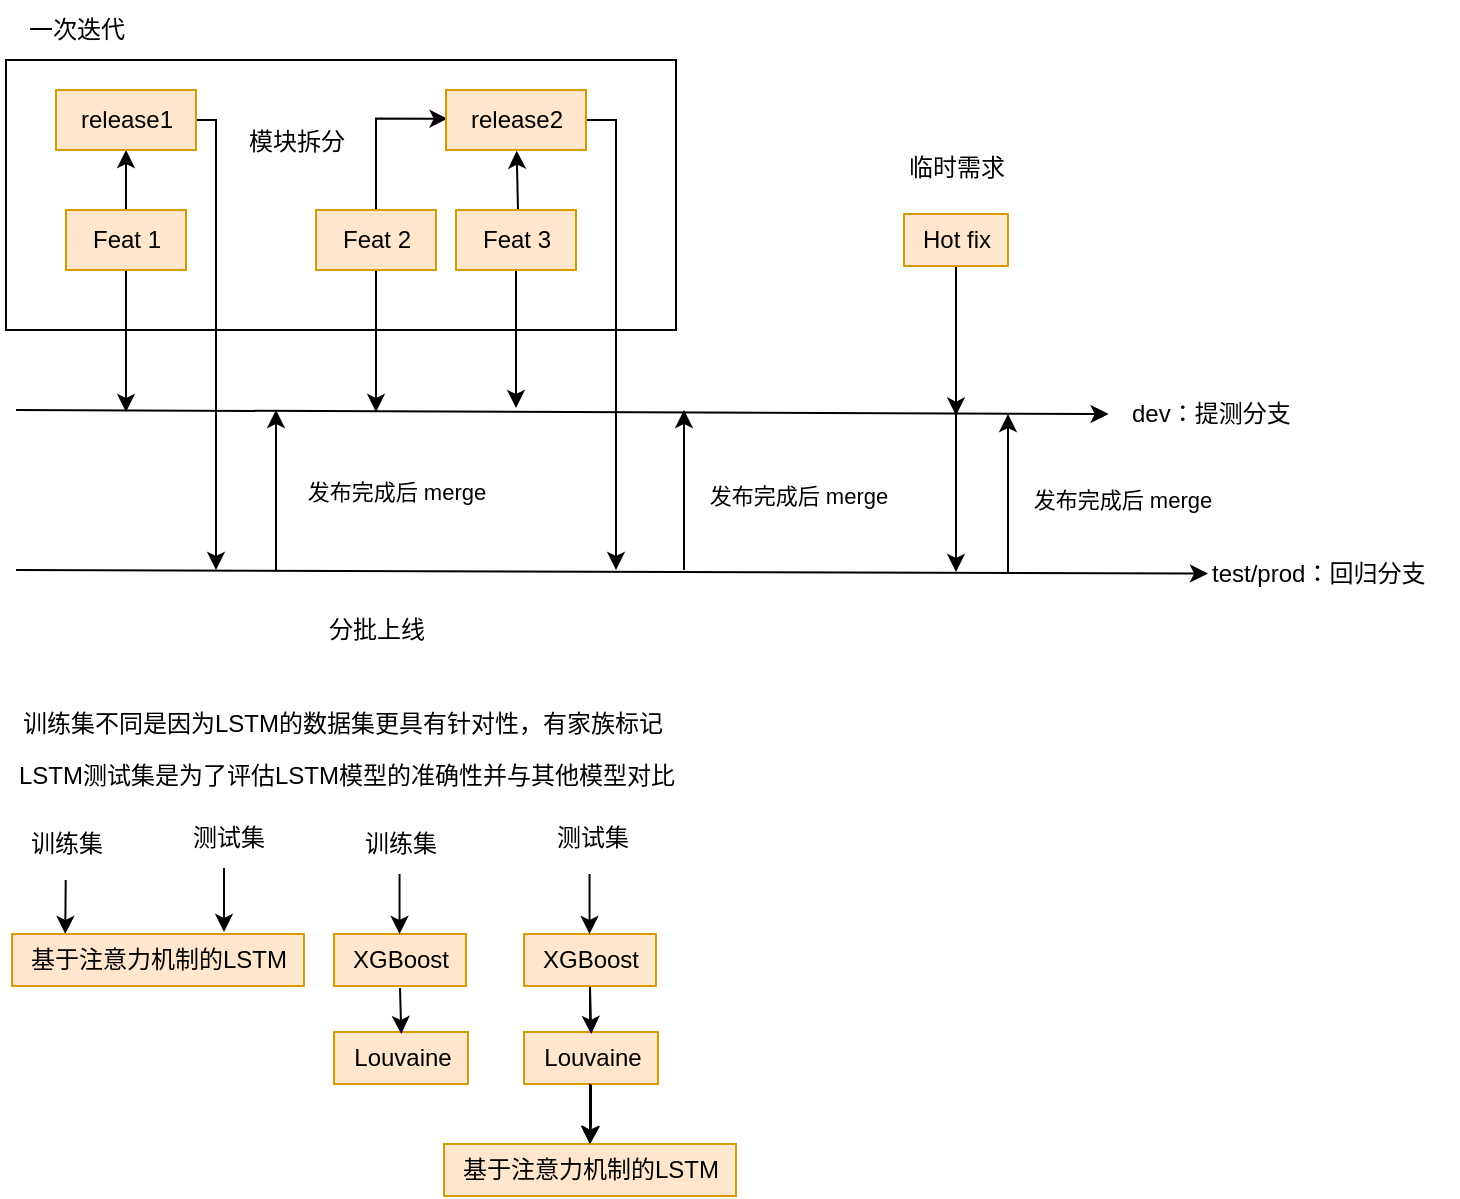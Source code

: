 <mxfile version="21.1.0" type="github">
  <diagram name="第 1 页" id="VUnH4nL3GlNkw8GlFlIy">
    <mxGraphModel dx="504" dy="239" grid="0" gridSize="10" guides="1" tooltips="1" connect="1" arrows="1" fold="1" page="1" pageScale="1" pageWidth="827" pageHeight="1169" math="0" shadow="0">
      <root>
        <mxCell id="0" />
        <mxCell id="1" parent="0" />
        <mxCell id="vUgW0jnhGMjPNoLwv_MM-33" value="" style="rounded=0;whiteSpace=wrap;html=1;" parent="1" vertex="1">
          <mxGeometry x="75" y="105" width="335" height="135" as="geometry" />
        </mxCell>
        <mxCell id="vUgW0jnhGMjPNoLwv_MM-1" value="" style="endArrow=classic;html=1;rounded=0;entryX=-0.1;entryY=0.5;entryDx=0;entryDy=0;entryPerimeter=0;" parent="1" target="vUgW0jnhGMjPNoLwv_MM-9" edge="1">
          <mxGeometry width="50" height="50" relative="1" as="geometry">
            <mxPoint x="80" y="280" as="sourcePoint" />
            <mxPoint x="640" y="280" as="targetPoint" />
          </mxGeometry>
        </mxCell>
        <mxCell id="vUgW0jnhGMjPNoLwv_MM-2" value="" style="endArrow=classic;html=1;rounded=0;" parent="1" target="vUgW0jnhGMjPNoLwv_MM-10" edge="1">
          <mxGeometry width="50" height="50" relative="1" as="geometry">
            <mxPoint x="80" y="360" as="sourcePoint" />
            <mxPoint x="640" y="360" as="targetPoint" />
          </mxGeometry>
        </mxCell>
        <mxCell id="vUgW0jnhGMjPNoLwv_MM-26" style="edgeStyle=orthogonalEdgeStyle;rounded=0;orthogonalLoop=1;jettySize=auto;html=1;" parent="1" source="vUgW0jnhGMjPNoLwv_MM-3" edge="1">
          <mxGeometry relative="1" as="geometry">
            <mxPoint x="135" y="281" as="targetPoint" />
          </mxGeometry>
        </mxCell>
        <mxCell id="vUgW0jnhGMjPNoLwv_MM-30" style="edgeStyle=orthogonalEdgeStyle;rounded=0;orthogonalLoop=1;jettySize=auto;html=1;" parent="1" source="vUgW0jnhGMjPNoLwv_MM-3" target="vUgW0jnhGMjPNoLwv_MM-27" edge="1">
          <mxGeometry relative="1" as="geometry" />
        </mxCell>
        <mxCell id="vUgW0jnhGMjPNoLwv_MM-3" value="Feat 1" style="text;html=1;align=center;verticalAlign=middle;resizable=0;points=[];autosize=1;strokeColor=#d79b00;fillColor=#ffe6cc;" parent="1" vertex="1">
          <mxGeometry x="105" y="180" width="60" height="30" as="geometry" />
        </mxCell>
        <mxCell id="vUgW0jnhGMjPNoLwv_MM-21" style="edgeStyle=orthogonalEdgeStyle;rounded=0;orthogonalLoop=1;jettySize=auto;html=1;entryX=0.011;entryY=0.478;entryDx=0;entryDy=0;entryPerimeter=0;" parent="1" source="vUgW0jnhGMjPNoLwv_MM-4" target="vUgW0jnhGMjPNoLwv_MM-20" edge="1">
          <mxGeometry relative="1" as="geometry">
            <Array as="points">
              <mxPoint x="260" y="134" />
            </Array>
          </mxGeometry>
        </mxCell>
        <mxCell id="vUgW0jnhGMjPNoLwv_MM-25" style="edgeStyle=orthogonalEdgeStyle;rounded=0;orthogonalLoop=1;jettySize=auto;html=1;" parent="1" source="vUgW0jnhGMjPNoLwv_MM-4" edge="1">
          <mxGeometry relative="1" as="geometry">
            <mxPoint x="260" y="281" as="targetPoint" />
          </mxGeometry>
        </mxCell>
        <mxCell id="vUgW0jnhGMjPNoLwv_MM-4" value="Feat 2" style="text;html=1;align=center;verticalAlign=middle;resizable=0;points=[];autosize=1;strokeColor=#d79b00;fillColor=#ffe6cc;" parent="1" vertex="1">
          <mxGeometry x="230" y="180" width="60" height="30" as="geometry" />
        </mxCell>
        <mxCell id="vUgW0jnhGMjPNoLwv_MM-22" style="edgeStyle=orthogonalEdgeStyle;rounded=0;orthogonalLoop=1;jettySize=auto;html=1;entryX=0.489;entryY=1.011;entryDx=0;entryDy=0;entryPerimeter=0;" parent="1" edge="1">
          <mxGeometry relative="1" as="geometry">
            <mxPoint x="331" y="180" as="sourcePoint" />
            <mxPoint x="330.34" y="150.33" as="targetPoint" />
          </mxGeometry>
        </mxCell>
        <mxCell id="vUgW0jnhGMjPNoLwv_MM-24" style="edgeStyle=orthogonalEdgeStyle;rounded=0;orthogonalLoop=1;jettySize=auto;html=1;" parent="1" source="vUgW0jnhGMjPNoLwv_MM-5" edge="1">
          <mxGeometry relative="1" as="geometry">
            <mxPoint x="330" y="279" as="targetPoint" />
          </mxGeometry>
        </mxCell>
        <mxCell id="vUgW0jnhGMjPNoLwv_MM-5" value="Feat 3" style="text;html=1;align=center;verticalAlign=middle;resizable=0;points=[];autosize=1;strokeColor=#d79b00;fillColor=#ffe6cc;" parent="1" vertex="1">
          <mxGeometry x="300" y="180" width="60" height="30" as="geometry" />
        </mxCell>
        <mxCell id="vUgW0jnhGMjPNoLwv_MM-9" value="dev：提测分支" style="text;html=1;align=left;verticalAlign=middle;resizable=0;points=[];autosize=1;strokeColor=none;fillColor=none;" parent="1" vertex="1">
          <mxGeometry x="636" y="269" width="97" height="26" as="geometry" />
        </mxCell>
        <mxCell id="vUgW0jnhGMjPNoLwv_MM-10" value="test/prod：回归分支" style="text;html=1;align=left;verticalAlign=middle;resizable=0;points=[];autosize=1;strokeColor=none;fillColor=none;" parent="1" vertex="1">
          <mxGeometry x="676" y="349" width="125" height="26" as="geometry" />
        </mxCell>
        <mxCell id="vUgW0jnhGMjPNoLwv_MM-16" value="" style="endArrow=classic;html=1;rounded=0;" parent="1" edge="1">
          <mxGeometry width="50" height="50" relative="1" as="geometry">
            <mxPoint x="414" y="360" as="sourcePoint" />
            <mxPoint x="414" y="280" as="targetPoint" />
          </mxGeometry>
        </mxCell>
        <mxCell id="vUgW0jnhGMjPNoLwv_MM-19" value="发布完成后 merge" style="edgeLabel;html=1;align=center;verticalAlign=middle;resizable=0;points=[];" parent="vUgW0jnhGMjPNoLwv_MM-16" vertex="1" connectable="0">
          <mxGeometry x="0.142" y="2" relative="1" as="geometry">
            <mxPoint x="59" y="8" as="offset" />
          </mxGeometry>
        </mxCell>
        <mxCell id="vUgW0jnhGMjPNoLwv_MM-17" value="分批上线" style="text;html=1;align=center;verticalAlign=middle;resizable=0;points=[];autosize=1;strokeColor=none;fillColor=none;" parent="1" vertex="1">
          <mxGeometry x="225" y="375" width="70" height="30" as="geometry" />
        </mxCell>
        <mxCell id="vUgW0jnhGMjPNoLwv_MM-18" value="模块拆分" style="text;html=1;align=center;verticalAlign=middle;resizable=0;points=[];autosize=1;strokeColor=none;fillColor=none;" parent="1" vertex="1">
          <mxGeometry x="185" y="131" width="70" height="30" as="geometry" />
        </mxCell>
        <mxCell id="vUgW0jnhGMjPNoLwv_MM-23" style="edgeStyle=orthogonalEdgeStyle;rounded=0;orthogonalLoop=1;jettySize=auto;html=1;" parent="1" source="vUgW0jnhGMjPNoLwv_MM-20" edge="1">
          <mxGeometry relative="1" as="geometry">
            <mxPoint x="380" y="360" as="targetPoint" />
            <Array as="points">
              <mxPoint x="380" y="135" />
            </Array>
          </mxGeometry>
        </mxCell>
        <mxCell id="vUgW0jnhGMjPNoLwv_MM-20" value="release2" style="text;html=1;align=center;verticalAlign=middle;resizable=0;points=[];autosize=1;strokeColor=#d79b00;fillColor=#ffe6cc;" parent="1" vertex="1">
          <mxGeometry x="295" y="120" width="70" height="30" as="geometry" />
        </mxCell>
        <mxCell id="vUgW0jnhGMjPNoLwv_MM-29" style="edgeStyle=orthogonalEdgeStyle;rounded=0;orthogonalLoop=1;jettySize=auto;html=1;" parent="1" source="vUgW0jnhGMjPNoLwv_MM-27" edge="1">
          <mxGeometry relative="1" as="geometry">
            <mxPoint x="180" y="360" as="targetPoint" />
            <Array as="points">
              <mxPoint x="180" y="135" />
              <mxPoint x="180" y="360" />
            </Array>
          </mxGeometry>
        </mxCell>
        <mxCell id="vUgW0jnhGMjPNoLwv_MM-27" value="release1" style="text;html=1;align=center;verticalAlign=middle;resizable=0;points=[];autosize=1;strokeColor=#d79b00;fillColor=#ffe6cc;" parent="1" vertex="1">
          <mxGeometry x="100" y="120" width="70" height="30" as="geometry" />
        </mxCell>
        <mxCell id="vUgW0jnhGMjPNoLwv_MM-31" value="" style="endArrow=classic;html=1;rounded=0;" parent="1" edge="1">
          <mxGeometry width="50" height="50" relative="1" as="geometry">
            <mxPoint x="210" y="360" as="sourcePoint" />
            <mxPoint x="210" y="280" as="targetPoint" />
          </mxGeometry>
        </mxCell>
        <mxCell id="vUgW0jnhGMjPNoLwv_MM-32" value="发布完成后 merge" style="edgeLabel;html=1;align=center;verticalAlign=middle;resizable=0;points=[];" parent="vUgW0jnhGMjPNoLwv_MM-31" vertex="1" connectable="0">
          <mxGeometry x="0.142" y="2" relative="1" as="geometry">
            <mxPoint x="62" y="6" as="offset" />
          </mxGeometry>
        </mxCell>
        <mxCell id="vUgW0jnhGMjPNoLwv_MM-34" value="一次迭代" style="text;html=1;align=center;verticalAlign=middle;resizable=0;points=[];autosize=1;strokeColor=none;fillColor=none;" parent="1" vertex="1">
          <mxGeometry x="75" y="75" width="70" height="30" as="geometry" />
        </mxCell>
        <mxCell id="vUgW0jnhGMjPNoLwv_MM-38" style="edgeStyle=orthogonalEdgeStyle;rounded=0;orthogonalLoop=1;jettySize=auto;html=1;" parent="1" source="vUgW0jnhGMjPNoLwv_MM-37" edge="1">
          <mxGeometry relative="1" as="geometry">
            <mxPoint x="550" y="361" as="targetPoint" />
            <Array as="points">
              <mxPoint x="550" y="361" />
            </Array>
          </mxGeometry>
        </mxCell>
        <mxCell id="vUgW0jnhGMjPNoLwv_MM-45" style="edgeStyle=orthogonalEdgeStyle;rounded=0;orthogonalLoop=1;jettySize=auto;html=1;" parent="1" source="vUgW0jnhGMjPNoLwv_MM-37" edge="1">
          <mxGeometry relative="1" as="geometry">
            <mxPoint x="550.0" y="282.786" as="targetPoint" />
          </mxGeometry>
        </mxCell>
        <mxCell id="vUgW0jnhGMjPNoLwv_MM-37" value="Hot fix" style="text;html=1;align=center;verticalAlign=middle;resizable=0;points=[];autosize=1;strokeColor=#d79b00;fillColor=#ffe6cc;" parent="1" vertex="1">
          <mxGeometry x="524" y="182" width="52" height="26" as="geometry" />
        </mxCell>
        <mxCell id="vUgW0jnhGMjPNoLwv_MM-41" value="" style="endArrow=classic;html=1;rounded=0;" parent="1" edge="1">
          <mxGeometry width="50" height="50" relative="1" as="geometry">
            <mxPoint x="576" y="362" as="sourcePoint" />
            <mxPoint x="576" y="282" as="targetPoint" />
          </mxGeometry>
        </mxCell>
        <mxCell id="vUgW0jnhGMjPNoLwv_MM-42" value="发布完成后 merge" style="edgeLabel;html=1;align=center;verticalAlign=middle;resizable=0;points=[];" parent="vUgW0jnhGMjPNoLwv_MM-41" vertex="1" connectable="0">
          <mxGeometry x="0.142" y="2" relative="1" as="geometry">
            <mxPoint x="59" y="8" as="offset" />
          </mxGeometry>
        </mxCell>
        <mxCell id="vUgW0jnhGMjPNoLwv_MM-43" value="临时需求" style="text;html=1;align=center;verticalAlign=middle;resizable=0;points=[];autosize=1;strokeColor=none;fillColor=none;" parent="1" vertex="1">
          <mxGeometry x="517" y="146" width="66" height="26" as="geometry" />
        </mxCell>
        <mxCell id="Oi7I57l-YlHCTCRPrvz8-3" value="XGBoost" style="text;html=1;align=center;verticalAlign=middle;resizable=0;points=[];autosize=1;strokeColor=#d79b00;fillColor=#ffe6cc;" vertex="1" parent="1">
          <mxGeometry x="239" y="542" width="66" height="26" as="geometry" />
        </mxCell>
        <mxCell id="Oi7I57l-YlHCTCRPrvz8-5" value="Louvaine" style="text;html=1;align=center;verticalAlign=middle;resizable=0;points=[];autosize=1;strokeColor=#d79b00;fillColor=#ffe6cc;" vertex="1" parent="1">
          <mxGeometry x="239" y="591" width="67" height="26" as="geometry" />
        </mxCell>
        <mxCell id="Oi7I57l-YlHCTCRPrvz8-7" value="" style="endArrow=classic;html=1;rounded=0;entryX=0.502;entryY=0.038;entryDx=0;entryDy=0;entryPerimeter=0;" edge="1" parent="1" target="Oi7I57l-YlHCTCRPrvz8-5">
          <mxGeometry width="50" height="50" relative="1" as="geometry">
            <mxPoint x="272" y="569" as="sourcePoint" />
            <mxPoint x="486" y="645" as="targetPoint" />
          </mxGeometry>
        </mxCell>
        <mxCell id="Oi7I57l-YlHCTCRPrvz8-11" value="" style="endArrow=classic;html=1;rounded=0;" edge="1" parent="1">
          <mxGeometry width="50" height="50" relative="1" as="geometry">
            <mxPoint x="271.77" y="512" as="sourcePoint" />
            <mxPoint x="271.77" y="542" as="targetPoint" />
          </mxGeometry>
        </mxCell>
        <mxCell id="Oi7I57l-YlHCTCRPrvz8-12" value="训练集" style="text;html=1;align=center;verticalAlign=middle;resizable=0;points=[];autosize=1;strokeColor=none;fillColor=none;" vertex="1" parent="1">
          <mxGeometry x="245" y="484" width="54" height="26" as="geometry" />
        </mxCell>
        <mxCell id="Oi7I57l-YlHCTCRPrvz8-13" value="" style="edgeStyle=orthogonalEdgeStyle;rounded=0;orthogonalLoop=1;jettySize=auto;html=1;" edge="1" parent="1" source="Oi7I57l-YlHCTCRPrvz8-14" target="Oi7I57l-YlHCTCRPrvz8-17">
          <mxGeometry relative="1" as="geometry" />
        </mxCell>
        <mxCell id="Oi7I57l-YlHCTCRPrvz8-14" value="XGBoost" style="text;html=1;align=center;verticalAlign=middle;resizable=0;points=[];autosize=1;strokeColor=#d79b00;fillColor=#ffe6cc;" vertex="1" parent="1">
          <mxGeometry x="334" y="542" width="66" height="26" as="geometry" />
        </mxCell>
        <mxCell id="Oi7I57l-YlHCTCRPrvz8-15" value="" style="edgeStyle=orthogonalEdgeStyle;rounded=0;orthogonalLoop=1;jettySize=auto;html=1;" edge="1" parent="1" source="Oi7I57l-YlHCTCRPrvz8-16" target="Oi7I57l-YlHCTCRPrvz8-17">
          <mxGeometry relative="1" as="geometry" />
        </mxCell>
        <mxCell id="Oi7I57l-YlHCTCRPrvz8-16" value="Louvaine" style="text;html=1;align=center;verticalAlign=middle;resizable=0;points=[];autosize=1;strokeColor=#d79b00;fillColor=#ffe6cc;" vertex="1" parent="1">
          <mxGeometry x="334" y="591" width="67" height="26" as="geometry" />
        </mxCell>
        <mxCell id="Oi7I57l-YlHCTCRPrvz8-17" value="基于注意力机制的LSTM" style="text;html=1;align=center;verticalAlign=middle;resizable=0;points=[];autosize=1;strokeColor=#d79b00;fillColor=#ffe6cc;" vertex="1" parent="1">
          <mxGeometry x="294" y="647" width="146" height="26" as="geometry" />
        </mxCell>
        <mxCell id="Oi7I57l-YlHCTCRPrvz8-18" value="" style="endArrow=classic;html=1;rounded=0;entryX=0.502;entryY=0.038;entryDx=0;entryDy=0;entryPerimeter=0;" edge="1" parent="1" target="Oi7I57l-YlHCTCRPrvz8-16">
          <mxGeometry width="50" height="50" relative="1" as="geometry">
            <mxPoint x="367" y="569" as="sourcePoint" />
            <mxPoint x="581" y="645" as="targetPoint" />
          </mxGeometry>
        </mxCell>
        <mxCell id="Oi7I57l-YlHCTCRPrvz8-19" value="" style="endArrow=classic;html=1;rounded=0;" edge="1" parent="1" target="Oi7I57l-YlHCTCRPrvz8-17">
          <mxGeometry width="50" height="50" relative="1" as="geometry">
            <mxPoint x="367" y="617" as="sourcePoint" />
            <mxPoint x="366.74" y="641" as="targetPoint" />
          </mxGeometry>
        </mxCell>
        <mxCell id="Oi7I57l-YlHCTCRPrvz8-20" value="测试集" style="text;html=1;align=center;verticalAlign=middle;resizable=0;points=[];autosize=1;strokeColor=none;fillColor=none;" vertex="1" parent="1">
          <mxGeometry x="341" y="481" width="54" height="26" as="geometry" />
        </mxCell>
        <mxCell id="Oi7I57l-YlHCTCRPrvz8-21" value="" style="endArrow=classic;html=1;rounded=0;" edge="1" parent="1">
          <mxGeometry width="50" height="50" relative="1" as="geometry">
            <mxPoint x="366.77" y="512" as="sourcePoint" />
            <mxPoint x="366.77" y="542" as="targetPoint" />
          </mxGeometry>
        </mxCell>
        <mxCell id="Oi7I57l-YlHCTCRPrvz8-25" value="" style="endArrow=classic;html=1;rounded=0;" edge="1" parent="1">
          <mxGeometry width="50" height="50" relative="1" as="geometry">
            <mxPoint x="104.86" y="515" as="sourcePoint" />
            <mxPoint x="104.63" y="542" as="targetPoint" />
          </mxGeometry>
        </mxCell>
        <mxCell id="Oi7I57l-YlHCTCRPrvz8-26" value="训练集" style="text;html=1;align=center;verticalAlign=middle;resizable=0;points=[];autosize=1;strokeColor=none;fillColor=none;" vertex="1" parent="1">
          <mxGeometry x="78" y="484" width="54" height="26" as="geometry" />
        </mxCell>
        <mxCell id="Oi7I57l-YlHCTCRPrvz8-27" value="基于注意力机制的LSTM" style="text;html=1;align=center;verticalAlign=middle;resizable=0;points=[];autosize=1;strokeColor=#d79b00;fillColor=#ffe6cc;" vertex="1" parent="1">
          <mxGeometry x="78" y="542" width="146" height="26" as="geometry" />
        </mxCell>
        <mxCell id="Oi7I57l-YlHCTCRPrvz8-28" value="训练集不同是因为LSTM的数据集更具有针对性，有家族标记" style="text;html=1;align=center;verticalAlign=middle;resizable=0;points=[];autosize=1;strokeColor=none;fillColor=none;" vertex="1" parent="1">
          <mxGeometry x="73.5" y="424" width="338" height="26" as="geometry" />
        </mxCell>
        <mxCell id="Oi7I57l-YlHCTCRPrvz8-31" value="测试集" style="text;html=1;align=center;verticalAlign=middle;resizable=0;points=[];autosize=1;strokeColor=none;fillColor=none;" vertex="1" parent="1">
          <mxGeometry x="159" y="481" width="54" height="26" as="geometry" />
        </mxCell>
        <mxCell id="Oi7I57l-YlHCTCRPrvz8-33" value="" style="endArrow=classic;html=1;rounded=0;" edge="1" parent="1">
          <mxGeometry width="50" height="50" relative="1" as="geometry">
            <mxPoint x="184" y="509" as="sourcePoint" />
            <mxPoint x="184" y="541" as="targetPoint" />
          </mxGeometry>
        </mxCell>
        <mxCell id="Oi7I57l-YlHCTCRPrvz8-34" value="LSTM测试集是为了评估LSTM模型的准确性并与其他模型对比" style="text;html=1;align=center;verticalAlign=middle;resizable=0;points=[];autosize=1;strokeColor=none;fillColor=none;" vertex="1" parent="1">
          <mxGeometry x="72" y="450" width="346" height="26" as="geometry" />
        </mxCell>
      </root>
    </mxGraphModel>
  </diagram>
</mxfile>
